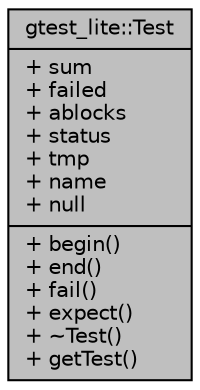 digraph "gtest_lite::Test"
{
 // INTERACTIVE_SVG=YES
 // LATEX_PDF_SIZE
  edge [fontname="Helvetica",fontsize="10",labelfontname="Helvetica",labelfontsize="10"];
  node [fontname="Helvetica",fontsize="10",shape=record];
  Node1 [label="{gtest_lite::Test\n|+ sum\l+ failed\l+ ablocks\l+ status\l+ tmp\l+ name\l+ null\l|+ begin()\l+ end()\l+ fail()\l+ expect()\l+ ~Test()\l+ getTest()\l}",height=0.2,width=0.4,color="black", fillcolor="grey75", style="filled", fontcolor="black",tooltip=" "];
}
